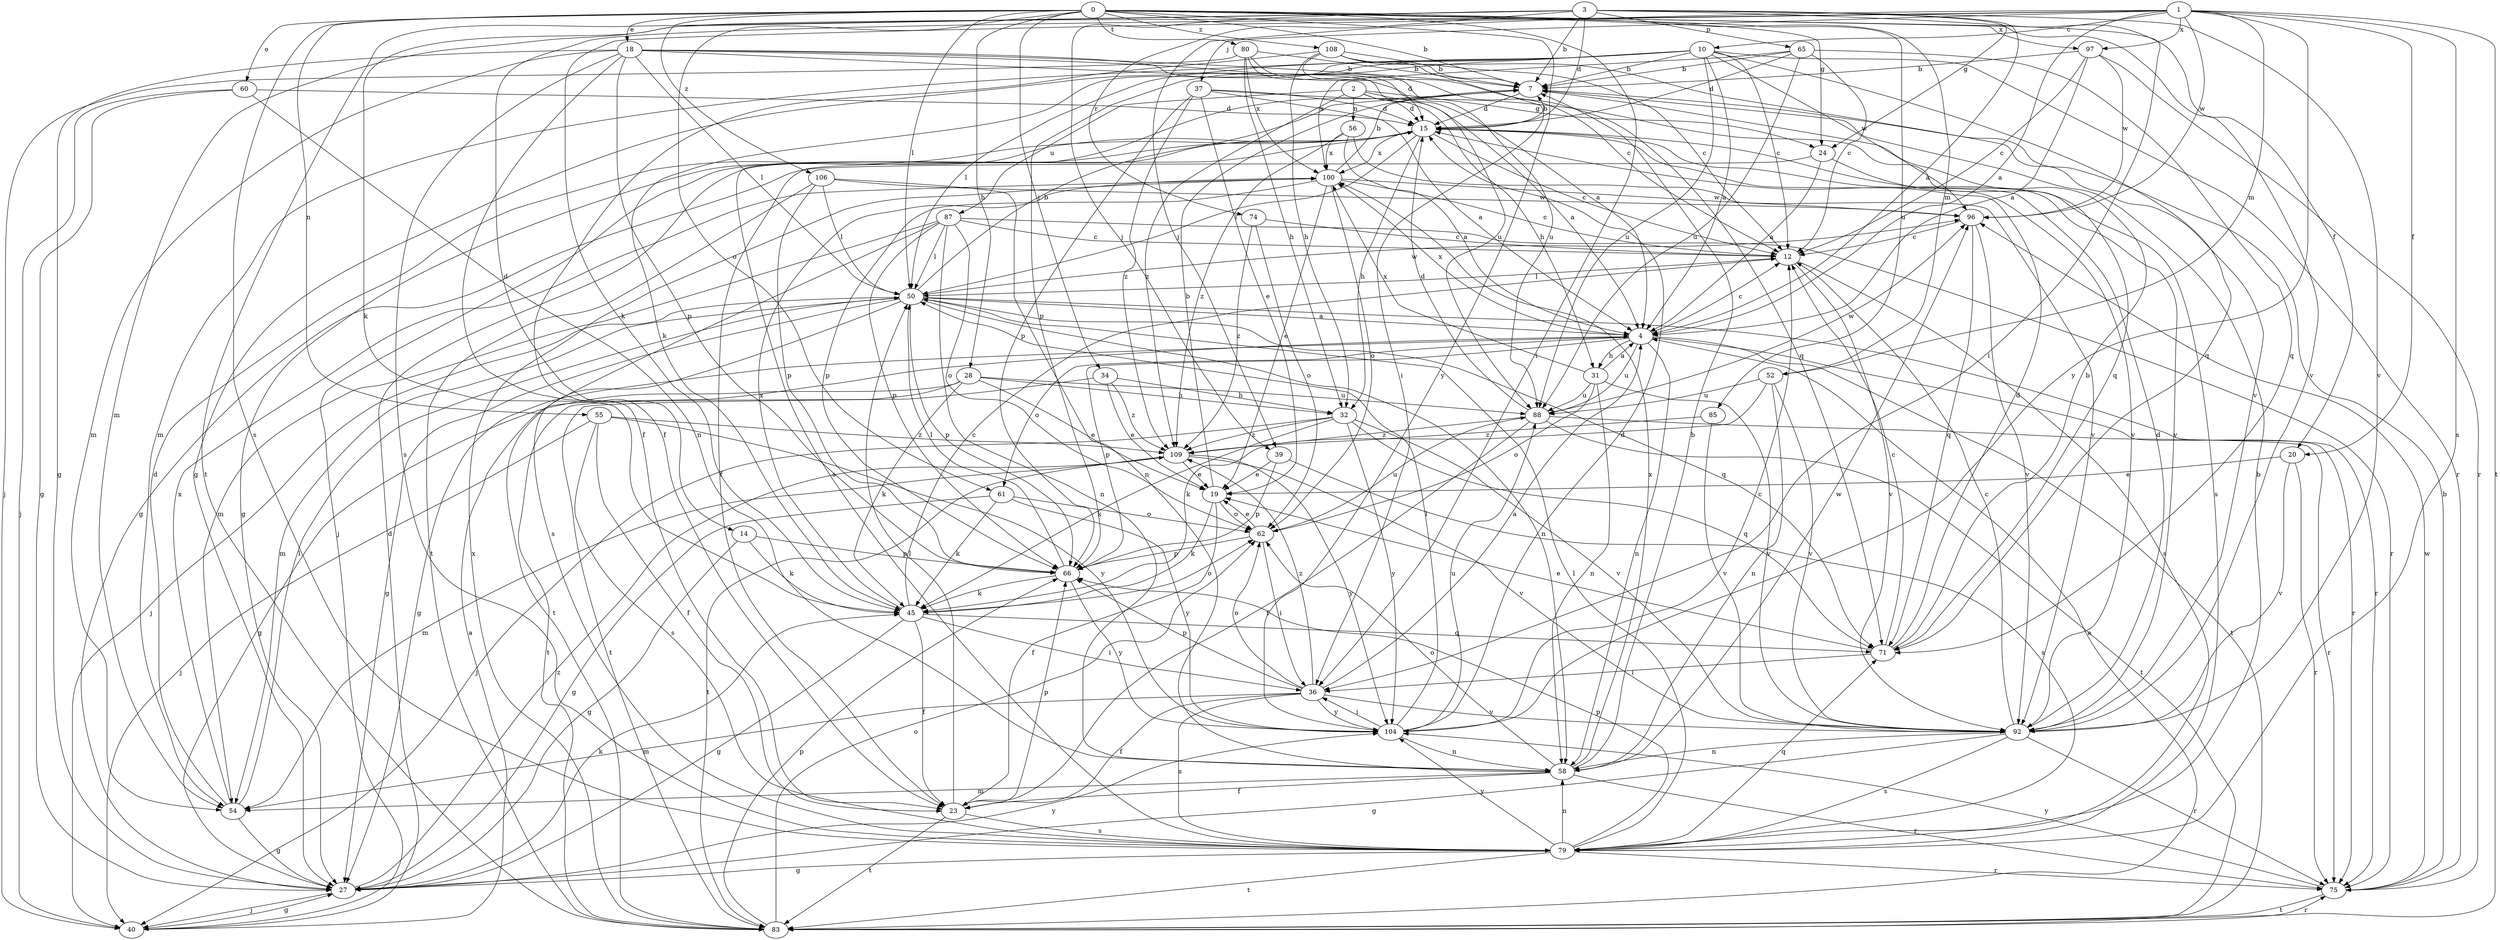 strict digraph  {
0;
1;
2;
3;
4;
7;
10;
12;
14;
15;
18;
19;
20;
23;
24;
27;
28;
31;
32;
34;
36;
37;
39;
40;
45;
50;
52;
54;
55;
56;
58;
60;
61;
62;
65;
66;
71;
74;
75;
79;
80;
83;
85;
87;
88;
92;
96;
97;
100;
104;
106;
108;
109;
0 -> 7  [label=b];
0 -> 18  [label=e];
0 -> 20  [label=f];
0 -> 24  [label=g];
0 -> 28  [label=h];
0 -> 34  [label=i];
0 -> 36  [label=i];
0 -> 50  [label=l];
0 -> 52  [label=m];
0 -> 55  [label=n];
0 -> 60  [label=o];
0 -> 61  [label=o];
0 -> 79  [label=s];
0 -> 80  [label=t];
0 -> 85  [label=u];
0 -> 92  [label=v];
0 -> 97  [label=x];
0 -> 104  [label=y];
0 -> 106  [label=z];
0 -> 108  [label=z];
1 -> 4  [label=a];
1 -> 10  [label=c];
1 -> 14  [label=d];
1 -> 20  [label=f];
1 -> 37  [label=j];
1 -> 39  [label=j];
1 -> 45  [label=k];
1 -> 52  [label=m];
1 -> 54  [label=m];
1 -> 79  [label=s];
1 -> 83  [label=t];
1 -> 96  [label=w];
1 -> 97  [label=x];
1 -> 104  [label=y];
2 -> 4  [label=a];
2 -> 15  [label=d];
2 -> 24  [label=g];
2 -> 31  [label=h];
2 -> 56  [label=n];
2 -> 87  [label=u];
2 -> 109  [label=z];
3 -> 4  [label=a];
3 -> 7  [label=b];
3 -> 15  [label=d];
3 -> 24  [label=g];
3 -> 36  [label=i];
3 -> 39  [label=j];
3 -> 45  [label=k];
3 -> 65  [label=p];
3 -> 74  [label=r];
3 -> 83  [label=t];
3 -> 92  [label=v];
4 -> 12  [label=c];
4 -> 27  [label=g];
4 -> 31  [label=h];
4 -> 58  [label=n];
4 -> 61  [label=o];
4 -> 66  [label=p];
4 -> 75  [label=r];
4 -> 83  [label=t];
4 -> 88  [label=u];
4 -> 100  [label=x];
7 -> 15  [label=d];
7 -> 79  [label=s];
10 -> 4  [label=a];
10 -> 7  [label=b];
10 -> 12  [label=c];
10 -> 27  [label=g];
10 -> 45  [label=k];
10 -> 50  [label=l];
10 -> 54  [label=m];
10 -> 66  [label=p];
10 -> 71  [label=q];
10 -> 75  [label=r];
10 -> 88  [label=u];
10 -> 96  [label=w];
12 -> 50  [label=l];
12 -> 79  [label=s];
12 -> 92  [label=v];
14 -> 27  [label=g];
14 -> 45  [label=k];
14 -> 66  [label=p];
15 -> 7  [label=b];
15 -> 12  [label=c];
15 -> 23  [label=f];
15 -> 27  [label=g];
15 -> 32  [label=h];
15 -> 40  [label=j];
15 -> 50  [label=l];
15 -> 79  [label=s];
15 -> 92  [label=v];
15 -> 100  [label=x];
18 -> 4  [label=a];
18 -> 7  [label=b];
18 -> 12  [label=c];
18 -> 23  [label=f];
18 -> 27  [label=g];
18 -> 50  [label=l];
18 -> 54  [label=m];
18 -> 66  [label=p];
18 -> 79  [label=s];
18 -> 88  [label=u];
19 -> 7  [label=b];
19 -> 23  [label=f];
19 -> 45  [label=k];
19 -> 62  [label=o];
20 -> 19  [label=e];
20 -> 75  [label=r];
20 -> 92  [label=v];
23 -> 50  [label=l];
23 -> 66  [label=p];
23 -> 79  [label=s];
23 -> 83  [label=t];
24 -> 4  [label=a];
24 -> 27  [label=g];
24 -> 92  [label=v];
27 -> 40  [label=j];
27 -> 45  [label=k];
27 -> 104  [label=y];
27 -> 109  [label=z];
28 -> 19  [label=e];
28 -> 27  [label=g];
28 -> 32  [label=h];
28 -> 45  [label=k];
28 -> 83  [label=t];
28 -> 88  [label=u];
31 -> 4  [label=a];
31 -> 58  [label=n];
31 -> 62  [label=o];
31 -> 88  [label=u];
31 -> 92  [label=v];
31 -> 100  [label=x];
32 -> 40  [label=j];
32 -> 45  [label=k];
32 -> 71  [label=q];
32 -> 92  [label=v];
32 -> 104  [label=y];
32 -> 109  [label=z];
34 -> 19  [label=e];
34 -> 32  [label=h];
34 -> 83  [label=t];
34 -> 109  [label=z];
36 -> 4  [label=a];
36 -> 23  [label=f];
36 -> 54  [label=m];
36 -> 62  [label=o];
36 -> 66  [label=p];
36 -> 79  [label=s];
36 -> 92  [label=v];
36 -> 104  [label=y];
36 -> 109  [label=z];
37 -> 4  [label=a];
37 -> 15  [label=d];
37 -> 19  [label=e];
37 -> 66  [label=p];
37 -> 71  [label=q];
37 -> 109  [label=z];
39 -> 19  [label=e];
39 -> 66  [label=p];
39 -> 79  [label=s];
40 -> 4  [label=a];
40 -> 15  [label=d];
40 -> 27  [label=g];
45 -> 12  [label=c];
45 -> 23  [label=f];
45 -> 27  [label=g];
45 -> 36  [label=i];
45 -> 62  [label=o];
45 -> 71  [label=q];
45 -> 100  [label=x];
50 -> 4  [label=a];
50 -> 7  [label=b];
50 -> 27  [label=g];
50 -> 40  [label=j];
50 -> 54  [label=m];
50 -> 58  [label=n];
50 -> 66  [label=p];
50 -> 71  [label=q];
50 -> 75  [label=r];
50 -> 83  [label=t];
50 -> 96  [label=w];
52 -> 45  [label=k];
52 -> 58  [label=n];
52 -> 88  [label=u];
52 -> 92  [label=v];
54 -> 15  [label=d];
54 -> 27  [label=g];
54 -> 50  [label=l];
54 -> 100  [label=x];
55 -> 23  [label=f];
55 -> 40  [label=j];
55 -> 79  [label=s];
55 -> 104  [label=y];
55 -> 109  [label=z];
56 -> 4  [label=a];
56 -> 92  [label=v];
56 -> 100  [label=x];
56 -> 109  [label=z];
58 -> 7  [label=b];
58 -> 23  [label=f];
58 -> 54  [label=m];
58 -> 62  [label=o];
58 -> 75  [label=r];
58 -> 96  [label=w];
58 -> 100  [label=x];
60 -> 15  [label=d];
60 -> 27  [label=g];
60 -> 40  [label=j];
60 -> 58  [label=n];
61 -> 27  [label=g];
61 -> 45  [label=k];
61 -> 62  [label=o];
61 -> 104  [label=y];
62 -> 19  [label=e];
62 -> 36  [label=i];
62 -> 66  [label=p];
62 -> 88  [label=u];
65 -> 7  [label=b];
65 -> 12  [label=c];
65 -> 15  [label=d];
65 -> 71  [label=q];
65 -> 88  [label=u];
65 -> 100  [label=x];
66 -> 45  [label=k];
66 -> 50  [label=l];
66 -> 104  [label=y];
71 -> 7  [label=b];
71 -> 12  [label=c];
71 -> 15  [label=d];
71 -> 19  [label=e];
71 -> 36  [label=i];
74 -> 12  [label=c];
74 -> 62  [label=o];
74 -> 109  [label=z];
75 -> 7  [label=b];
75 -> 83  [label=t];
75 -> 96  [label=w];
75 -> 104  [label=y];
79 -> 7  [label=b];
79 -> 27  [label=g];
79 -> 50  [label=l];
79 -> 58  [label=n];
79 -> 66  [label=p];
79 -> 71  [label=q];
79 -> 75  [label=r];
79 -> 83  [label=t];
79 -> 104  [label=y];
80 -> 7  [label=b];
80 -> 32  [label=h];
80 -> 40  [label=j];
80 -> 71  [label=q];
80 -> 88  [label=u];
80 -> 100  [label=x];
83 -> 4  [label=a];
83 -> 62  [label=o];
83 -> 66  [label=p];
83 -> 75  [label=r];
83 -> 100  [label=x];
85 -> 92  [label=v];
85 -> 109  [label=z];
87 -> 12  [label=c];
87 -> 50  [label=l];
87 -> 54  [label=m];
87 -> 58  [label=n];
87 -> 62  [label=o];
87 -> 66  [label=p];
87 -> 75  [label=r];
87 -> 79  [label=s];
88 -> 15  [label=d];
88 -> 23  [label=f];
88 -> 75  [label=r];
88 -> 83  [label=t];
88 -> 96  [label=w];
88 -> 109  [label=z];
92 -> 12  [label=c];
92 -> 15  [label=d];
92 -> 27  [label=g];
92 -> 58  [label=n];
92 -> 75  [label=r];
92 -> 79  [label=s];
96 -> 12  [label=c];
96 -> 71  [label=q];
96 -> 92  [label=v];
97 -> 4  [label=a];
97 -> 7  [label=b];
97 -> 12  [label=c];
97 -> 75  [label=r];
97 -> 96  [label=w];
100 -> 7  [label=b];
100 -> 12  [label=c];
100 -> 19  [label=e];
100 -> 62  [label=o];
100 -> 66  [label=p];
100 -> 96  [label=w];
104 -> 12  [label=c];
104 -> 15  [label=d];
104 -> 36  [label=i];
104 -> 50  [label=l];
104 -> 58  [label=n];
104 -> 88  [label=u];
106 -> 50  [label=l];
106 -> 58  [label=n];
106 -> 66  [label=p];
106 -> 83  [label=t];
106 -> 96  [label=w];
108 -> 7  [label=b];
108 -> 12  [label=c];
108 -> 15  [label=d];
108 -> 23  [label=f];
108 -> 32  [label=h];
108 -> 36  [label=i];
108 -> 92  [label=v];
109 -> 19  [label=e];
109 -> 54  [label=m];
109 -> 83  [label=t];
109 -> 92  [label=v];
109 -> 104  [label=y];
}
